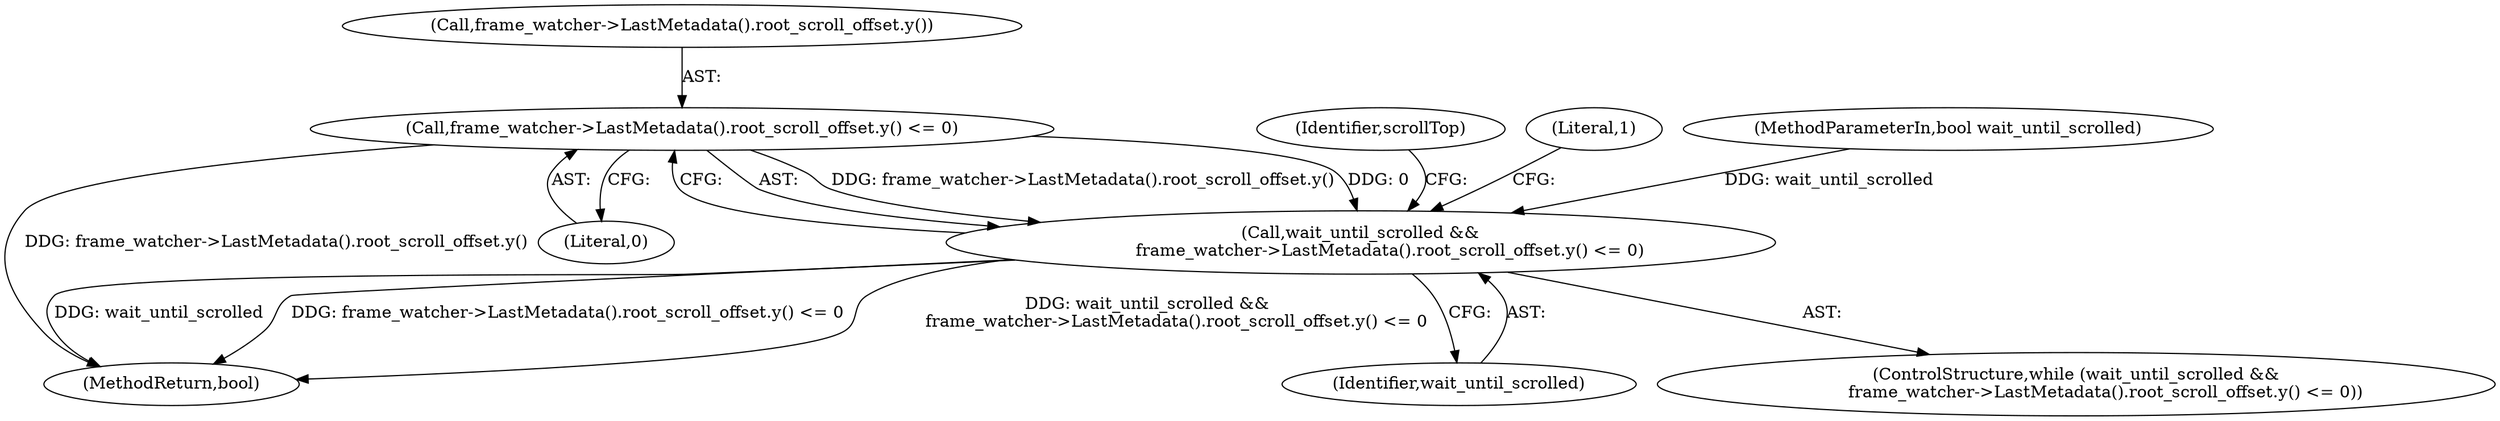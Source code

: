 digraph "1_Chrome_137458c8680c51fe9d3984ded2ef50a45a667b8b@del" {
"1000154" [label="(Call,frame_watcher->LastMetadata().root_scroll_offset.y() <= 0)"];
"1000152" [label="(Call,wait_until_scrolled &&\n           frame_watcher->LastMetadata().root_scroll_offset.y() <= 0)"];
"1000156" [label="(Literal,0)"];
"1000162" [label="(Identifier,scrollTop)"];
"1000153" [label="(Identifier,wait_until_scrolled)"];
"1000159" [label="(Literal,1)"];
"1000103" [label="(MethodParameterIn,bool wait_until_scrolled)"];
"1000175" [label="(MethodReturn,bool)"];
"1000154" [label="(Call,frame_watcher->LastMetadata().root_scroll_offset.y() <= 0)"];
"1000155" [label="(Call,frame_watcher->LastMetadata().root_scroll_offset.y())"];
"1000152" [label="(Call,wait_until_scrolled &&\n           frame_watcher->LastMetadata().root_scroll_offset.y() <= 0)"];
"1000151" [label="(ControlStructure,while (wait_until_scrolled &&\n           frame_watcher->LastMetadata().root_scroll_offset.y() <= 0))"];
"1000154" -> "1000152"  [label="AST: "];
"1000154" -> "1000156"  [label="CFG: "];
"1000155" -> "1000154"  [label="AST: "];
"1000156" -> "1000154"  [label="AST: "];
"1000152" -> "1000154"  [label="CFG: "];
"1000154" -> "1000175"  [label="DDG: frame_watcher->LastMetadata().root_scroll_offset.y()"];
"1000154" -> "1000152"  [label="DDG: frame_watcher->LastMetadata().root_scroll_offset.y()"];
"1000154" -> "1000152"  [label="DDG: 0"];
"1000152" -> "1000151"  [label="AST: "];
"1000152" -> "1000153"  [label="CFG: "];
"1000153" -> "1000152"  [label="AST: "];
"1000159" -> "1000152"  [label="CFG: "];
"1000162" -> "1000152"  [label="CFG: "];
"1000152" -> "1000175"  [label="DDG: wait_until_scrolled"];
"1000152" -> "1000175"  [label="DDG: frame_watcher->LastMetadata().root_scroll_offset.y() <= 0"];
"1000152" -> "1000175"  [label="DDG: wait_until_scrolled &&\n           frame_watcher->LastMetadata().root_scroll_offset.y() <= 0"];
"1000103" -> "1000152"  [label="DDG: wait_until_scrolled"];
}
